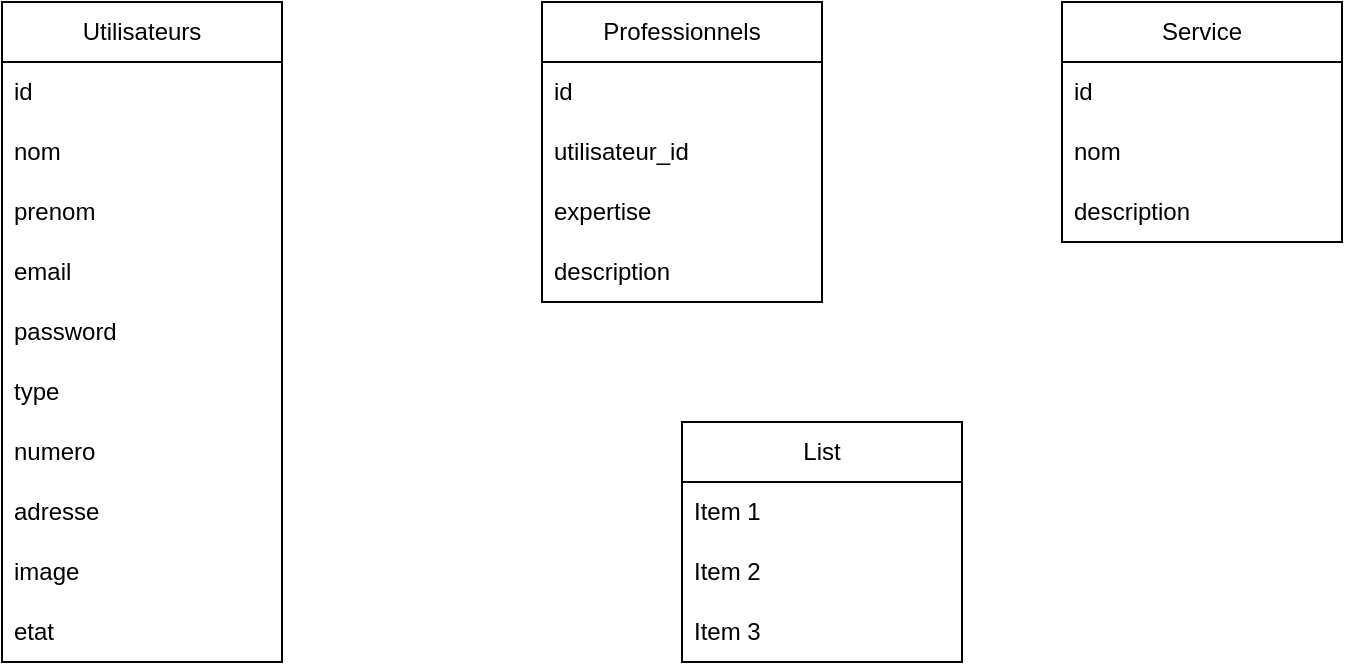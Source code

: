 <mxfile version="24.8.4">
  <diagram id="C5RBs43oDa-KdzZeNtuy" name="Page-1">
    <mxGraphModel dx="880" dy="513" grid="1" gridSize="10" guides="1" tooltips="1" connect="1" arrows="1" fold="1" page="1" pageScale="1" pageWidth="827" pageHeight="1169" math="0" shadow="0">
      <root>
        <mxCell id="WIyWlLk6GJQsqaUBKTNV-0" />
        <mxCell id="WIyWlLk6GJQsqaUBKTNV-1" parent="WIyWlLk6GJQsqaUBKTNV-0" />
        <mxCell id="jJBPsTaTsa50wlAw00ql-0" value="Utilisateurs" style="swimlane;fontStyle=0;childLayout=stackLayout;horizontal=1;startSize=30;horizontalStack=0;resizeParent=1;resizeParentMax=0;resizeLast=0;collapsible=1;marginBottom=0;whiteSpace=wrap;html=1;" vertex="1" parent="WIyWlLk6GJQsqaUBKTNV-1">
          <mxGeometry x="30" y="80" width="140" height="330" as="geometry" />
        </mxCell>
        <mxCell id="jJBPsTaTsa50wlAw00ql-1" value="id" style="text;strokeColor=none;fillColor=none;align=left;verticalAlign=middle;spacingLeft=4;spacingRight=4;overflow=hidden;points=[[0,0.5],[1,0.5]];portConstraint=eastwest;rotatable=0;whiteSpace=wrap;html=1;" vertex="1" parent="jJBPsTaTsa50wlAw00ql-0">
          <mxGeometry y="30" width="140" height="30" as="geometry" />
        </mxCell>
        <mxCell id="jJBPsTaTsa50wlAw00ql-2" value="nom" style="text;strokeColor=none;fillColor=none;align=left;verticalAlign=middle;spacingLeft=4;spacingRight=4;overflow=hidden;points=[[0,0.5],[1,0.5]];portConstraint=eastwest;rotatable=0;whiteSpace=wrap;html=1;" vertex="1" parent="jJBPsTaTsa50wlAw00ql-0">
          <mxGeometry y="60" width="140" height="30" as="geometry" />
        </mxCell>
        <mxCell id="jJBPsTaTsa50wlAw00ql-3" value="prenom" style="text;strokeColor=none;fillColor=none;align=left;verticalAlign=middle;spacingLeft=4;spacingRight=4;overflow=hidden;points=[[0,0.5],[1,0.5]];portConstraint=eastwest;rotatable=0;whiteSpace=wrap;html=1;" vertex="1" parent="jJBPsTaTsa50wlAw00ql-0">
          <mxGeometry y="90" width="140" height="30" as="geometry" />
        </mxCell>
        <mxCell id="jJBPsTaTsa50wlAw00ql-4" value="email" style="text;strokeColor=none;fillColor=none;align=left;verticalAlign=middle;spacingLeft=4;spacingRight=4;overflow=hidden;points=[[0,0.5],[1,0.5]];portConstraint=eastwest;rotatable=0;whiteSpace=wrap;html=1;" vertex="1" parent="jJBPsTaTsa50wlAw00ql-0">
          <mxGeometry y="120" width="140" height="30" as="geometry" />
        </mxCell>
        <mxCell id="jJBPsTaTsa50wlAw00ql-5" value="password" style="text;strokeColor=none;fillColor=none;align=left;verticalAlign=middle;spacingLeft=4;spacingRight=4;overflow=hidden;points=[[0,0.5],[1,0.5]];portConstraint=eastwest;rotatable=0;whiteSpace=wrap;html=1;" vertex="1" parent="jJBPsTaTsa50wlAw00ql-0">
          <mxGeometry y="150" width="140" height="30" as="geometry" />
        </mxCell>
        <mxCell id="jJBPsTaTsa50wlAw00ql-6" value="type" style="text;strokeColor=none;fillColor=none;align=left;verticalAlign=middle;spacingLeft=4;spacingRight=4;overflow=hidden;points=[[0,0.5],[1,0.5]];portConstraint=eastwest;rotatable=0;whiteSpace=wrap;html=1;" vertex="1" parent="jJBPsTaTsa50wlAw00ql-0">
          <mxGeometry y="180" width="140" height="30" as="geometry" />
        </mxCell>
        <mxCell id="jJBPsTaTsa50wlAw00ql-7" value="numero" style="text;strokeColor=none;fillColor=none;align=left;verticalAlign=middle;spacingLeft=4;spacingRight=4;overflow=hidden;points=[[0,0.5],[1,0.5]];portConstraint=eastwest;rotatable=0;whiteSpace=wrap;html=1;" vertex="1" parent="jJBPsTaTsa50wlAw00ql-0">
          <mxGeometry y="210" width="140" height="30" as="geometry" />
        </mxCell>
        <mxCell id="jJBPsTaTsa50wlAw00ql-8" value="adresse" style="text;strokeColor=none;fillColor=none;align=left;verticalAlign=middle;spacingLeft=4;spacingRight=4;overflow=hidden;points=[[0,0.5],[1,0.5]];portConstraint=eastwest;rotatable=0;whiteSpace=wrap;html=1;" vertex="1" parent="jJBPsTaTsa50wlAw00ql-0">
          <mxGeometry y="240" width="140" height="30" as="geometry" />
        </mxCell>
        <mxCell id="jJBPsTaTsa50wlAw00ql-9" value="image" style="text;strokeColor=none;fillColor=none;align=left;verticalAlign=middle;spacingLeft=4;spacingRight=4;overflow=hidden;points=[[0,0.5],[1,0.5]];portConstraint=eastwest;rotatable=0;whiteSpace=wrap;html=1;" vertex="1" parent="jJBPsTaTsa50wlAw00ql-0">
          <mxGeometry y="270" width="140" height="30" as="geometry" />
        </mxCell>
        <mxCell id="jJBPsTaTsa50wlAw00ql-10" value="etat" style="text;strokeColor=none;fillColor=none;align=left;verticalAlign=middle;spacingLeft=4;spacingRight=4;overflow=hidden;points=[[0,0.5],[1,0.5]];portConstraint=eastwest;rotatable=0;whiteSpace=wrap;html=1;" vertex="1" parent="jJBPsTaTsa50wlAw00ql-0">
          <mxGeometry y="300" width="140" height="30" as="geometry" />
        </mxCell>
        <mxCell id="jJBPsTaTsa50wlAw00ql-11" value="Professionnels" style="swimlane;fontStyle=0;childLayout=stackLayout;horizontal=1;startSize=30;horizontalStack=0;resizeParent=1;resizeParentMax=0;resizeLast=0;collapsible=1;marginBottom=0;whiteSpace=wrap;html=1;" vertex="1" parent="WIyWlLk6GJQsqaUBKTNV-1">
          <mxGeometry x="300" y="80" width="140" height="150" as="geometry" />
        </mxCell>
        <mxCell id="jJBPsTaTsa50wlAw00ql-12" value="id" style="text;strokeColor=none;fillColor=none;align=left;verticalAlign=middle;spacingLeft=4;spacingRight=4;overflow=hidden;points=[[0,0.5],[1,0.5]];portConstraint=eastwest;rotatable=0;whiteSpace=wrap;html=1;" vertex="1" parent="jJBPsTaTsa50wlAw00ql-11">
          <mxGeometry y="30" width="140" height="30" as="geometry" />
        </mxCell>
        <mxCell id="jJBPsTaTsa50wlAw00ql-13" value="utilisateur_id" style="text;strokeColor=none;fillColor=none;align=left;verticalAlign=middle;spacingLeft=4;spacingRight=4;overflow=hidden;points=[[0,0.5],[1,0.5]];portConstraint=eastwest;rotatable=0;whiteSpace=wrap;html=1;" vertex="1" parent="jJBPsTaTsa50wlAw00ql-11">
          <mxGeometry y="60" width="140" height="30" as="geometry" />
        </mxCell>
        <mxCell id="jJBPsTaTsa50wlAw00ql-14" value="expertise" style="text;strokeColor=none;fillColor=none;align=left;verticalAlign=middle;spacingLeft=4;spacingRight=4;overflow=hidden;points=[[0,0.5],[1,0.5]];portConstraint=eastwest;rotatable=0;whiteSpace=wrap;html=1;" vertex="1" parent="jJBPsTaTsa50wlAw00ql-11">
          <mxGeometry y="90" width="140" height="30" as="geometry" />
        </mxCell>
        <mxCell id="jJBPsTaTsa50wlAw00ql-15" value="description" style="text;strokeColor=none;fillColor=none;align=left;verticalAlign=middle;spacingLeft=4;spacingRight=4;overflow=hidden;points=[[0,0.5],[1,0.5]];portConstraint=eastwest;rotatable=0;whiteSpace=wrap;html=1;" vertex="1" parent="jJBPsTaTsa50wlAw00ql-11">
          <mxGeometry y="120" width="140" height="30" as="geometry" />
        </mxCell>
        <mxCell id="jJBPsTaTsa50wlAw00ql-18" value="Service" style="swimlane;fontStyle=0;childLayout=stackLayout;horizontal=1;startSize=30;horizontalStack=0;resizeParent=1;resizeParentMax=0;resizeLast=0;collapsible=1;marginBottom=0;whiteSpace=wrap;html=1;" vertex="1" parent="WIyWlLk6GJQsqaUBKTNV-1">
          <mxGeometry x="560" y="80" width="140" height="120" as="geometry" />
        </mxCell>
        <mxCell id="jJBPsTaTsa50wlAw00ql-19" value="id" style="text;strokeColor=none;fillColor=none;align=left;verticalAlign=middle;spacingLeft=4;spacingRight=4;overflow=hidden;points=[[0,0.5],[1,0.5]];portConstraint=eastwest;rotatable=0;whiteSpace=wrap;html=1;" vertex="1" parent="jJBPsTaTsa50wlAw00ql-18">
          <mxGeometry y="30" width="140" height="30" as="geometry" />
        </mxCell>
        <mxCell id="jJBPsTaTsa50wlAw00ql-20" value="nom" style="text;strokeColor=none;fillColor=none;align=left;verticalAlign=middle;spacingLeft=4;spacingRight=4;overflow=hidden;points=[[0,0.5],[1,0.5]];portConstraint=eastwest;rotatable=0;whiteSpace=wrap;html=1;" vertex="1" parent="jJBPsTaTsa50wlAw00ql-18">
          <mxGeometry y="60" width="140" height="30" as="geometry" />
        </mxCell>
        <mxCell id="jJBPsTaTsa50wlAw00ql-21" value="description" style="text;strokeColor=none;fillColor=none;align=left;verticalAlign=middle;spacingLeft=4;spacingRight=4;overflow=hidden;points=[[0,0.5],[1,0.5]];portConstraint=eastwest;rotatable=0;whiteSpace=wrap;html=1;" vertex="1" parent="jJBPsTaTsa50wlAw00ql-18">
          <mxGeometry y="90" width="140" height="30" as="geometry" />
        </mxCell>
        <mxCell id="jJBPsTaTsa50wlAw00ql-22" value="List" style="swimlane;fontStyle=0;childLayout=stackLayout;horizontal=1;startSize=30;horizontalStack=0;resizeParent=1;resizeParentMax=0;resizeLast=0;collapsible=1;marginBottom=0;whiteSpace=wrap;html=1;" vertex="1" parent="WIyWlLk6GJQsqaUBKTNV-1">
          <mxGeometry x="370" y="290" width="140" height="120" as="geometry" />
        </mxCell>
        <mxCell id="jJBPsTaTsa50wlAw00ql-23" value="Item 1" style="text;strokeColor=none;fillColor=none;align=left;verticalAlign=middle;spacingLeft=4;spacingRight=4;overflow=hidden;points=[[0,0.5],[1,0.5]];portConstraint=eastwest;rotatable=0;whiteSpace=wrap;html=1;" vertex="1" parent="jJBPsTaTsa50wlAw00ql-22">
          <mxGeometry y="30" width="140" height="30" as="geometry" />
        </mxCell>
        <mxCell id="jJBPsTaTsa50wlAw00ql-24" value="Item 2" style="text;strokeColor=none;fillColor=none;align=left;verticalAlign=middle;spacingLeft=4;spacingRight=4;overflow=hidden;points=[[0,0.5],[1,0.5]];portConstraint=eastwest;rotatable=0;whiteSpace=wrap;html=1;" vertex="1" parent="jJBPsTaTsa50wlAw00ql-22">
          <mxGeometry y="60" width="140" height="30" as="geometry" />
        </mxCell>
        <mxCell id="jJBPsTaTsa50wlAw00ql-25" value="Item 3" style="text;strokeColor=none;fillColor=none;align=left;verticalAlign=middle;spacingLeft=4;spacingRight=4;overflow=hidden;points=[[0,0.5],[1,0.5]];portConstraint=eastwest;rotatable=0;whiteSpace=wrap;html=1;" vertex="1" parent="jJBPsTaTsa50wlAw00ql-22">
          <mxGeometry y="90" width="140" height="30" as="geometry" />
        </mxCell>
      </root>
    </mxGraphModel>
  </diagram>
</mxfile>
